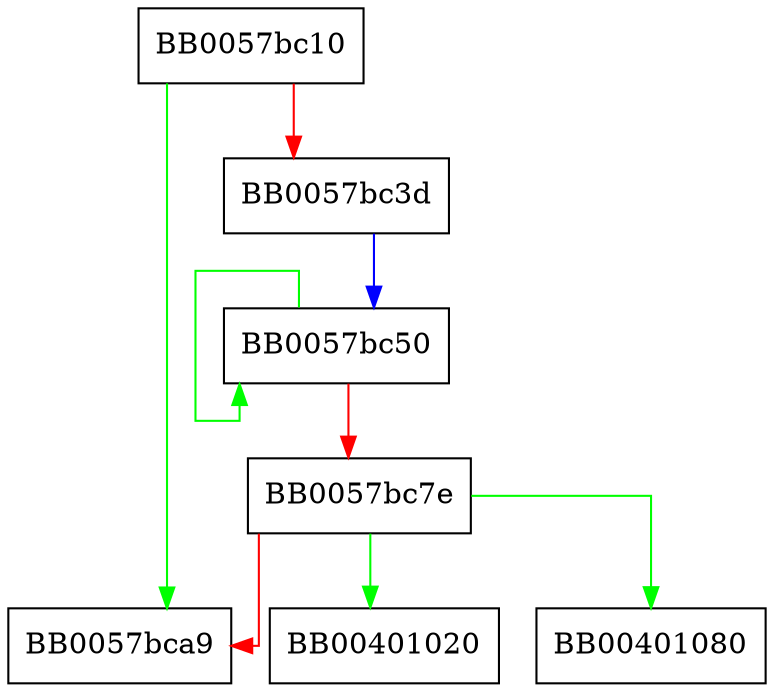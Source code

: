 digraph DH_compute_key {
  node [shape="box"];
  graph [splines=ortho];
  BB0057bc10 -> BB0057bca9 [color="green"];
  BB0057bc10 -> BB0057bc3d [color="red"];
  BB0057bc3d -> BB0057bc50 [color="blue"];
  BB0057bc50 -> BB0057bc50 [color="green"];
  BB0057bc50 -> BB0057bc7e [color="red"];
  BB0057bc7e -> BB00401020 [color="green"];
  BB0057bc7e -> BB00401080 [color="green"];
  BB0057bc7e -> BB0057bca9 [color="red"];
}